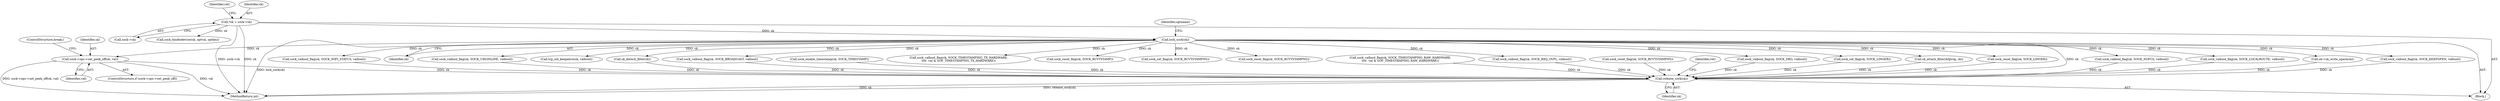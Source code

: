 digraph "0_linux_82981930125abfd39d7c8378a9cfdf5e1be2002b_0@pointer" {
"1000657" [label="(Call,sock->ops->set_peek_off(sk, val))"];
"1000159" [label="(Call,lock_sock(sk))"];
"1000115" [label="(Call,*sk = sock->sk)"];
"1000678" [label="(Call,release_sock(sk))"];
"1000667" [label="(Call,sock_valbool_flag(sk, SOCK_NOFCS, valbool))"];
"1000201" [label="(Call,sock_valbool_flag(sk, SOCK_LOCALROUTE, valbool))"];
"1000471" [label="(Call,sock_reset_flag(sk, SOCK_RCVTSTAMPNS))"];
"1000160" [label="(Identifier,sk)"];
"1000665" [label="(ControlStructure,break;)"];
"1000681" [label="(Identifier,ret)"];
"1000682" [label="(MethodReturn,int)"];
"1000113" [label="(Block,)"];
"1000125" [label="(Identifier,ret)"];
"1000117" [label="(Call,sock->sk)"];
"1000245" [label="(Call,sk->sk_write_space(sk))"];
"1000657" [label="(Call,sock->ops->set_peek_off(sk, val))"];
"1000316" [label="(Call,sock_valbool_flag(sk, SOCK_KEEPOPEN, valbool))"];
"1000645" [label="(Call,sock_valbool_flag(sk, SOCK_WIFI_STATUS, valbool))"];
"1000116" [label="(Identifier,sk)"];
"1000659" [label="(Identifier,val)"];
"1000322" [label="(Call,sock_valbool_flag(sk, SOCK_URGINLINE, valbool))"];
"1000132" [label="(Call,sock_bindtodevice(sk, optval, optlen))"];
"1000115" [label="(Call,*sk = sock->sk)"];
"1000678" [label="(Call,release_sock(sk))"];
"1000313" [label="(Call,tcp_set_keepalive(sk, valbool))"];
"1000602" [label="(Call,sk_detach_filter(sk))"];
"1000159" [label="(Call,lock_sock(sk))"];
"1000207" [label="(Call,sock_valbool_flag(sk, SOCK_BROADCAST, valbool))"];
"1000486" [label="(Call,sock_valbool_flag(sk, SOCK_TIMESTAMPING_TX_HARDWARE,\n\t\t\t\t  val & SOF_TIMESTAMPING_TX_HARDWARE))"];
"1000639" [label="(Call,sock_valbool_flag(sk, SOCK_RXQ_OVFL, valbool))"];
"1000463" [label="(Call,sock_enable_timestamp(sk, SOCK_TIMESTAMP))"];
"1000176" [label="(Call,sock_valbool_flag(sk, SOCK_DBG, valbool))"];
"1000419" [label="(Call,sock_set_flag(sk, SOCK_LINGER))"];
"1000651" [label="(ControlStructure,if (sock->ops->set_peek_off))"];
"1000468" [label="(Call,sock_reset_flag(sk, SOCK_RCVTSTAMP))"];
"1000594" [label="(Call,sk_attach_filter(&fprog, sk))"];
"1000162" [label="(Identifier,optname)"];
"1000529" [label="(Call,sock_valbool_flag(sk, SOCK_TIMESTAMPING_RAW_HARDWARE,\n\t\t\t\t  val & SOF_TIMESTAMPING_RAW_HARDWARE))"];
"1000457" [label="(Call,sock_set_flag(sk, SOCK_RCVTSTAMPNS))"];
"1000453" [label="(Call,sock_reset_flag(sk, SOCK_RCVTSTAMPNS))"];
"1000658" [label="(Identifier,sk)"];
"1000679" [label="(Identifier,sk)"];
"1000387" [label="(Call,sock_reset_flag(sk, SOCK_LINGER))"];
"1000657" -> "1000651"  [label="AST: "];
"1000657" -> "1000659"  [label="CFG: "];
"1000658" -> "1000657"  [label="AST: "];
"1000659" -> "1000657"  [label="AST: "];
"1000665" -> "1000657"  [label="CFG: "];
"1000657" -> "1000682"  [label="DDG: val"];
"1000657" -> "1000682"  [label="DDG: sock->ops->set_peek_off(sk, val)"];
"1000159" -> "1000657"  [label="DDG: sk"];
"1000657" -> "1000678"  [label="DDG: sk"];
"1000159" -> "1000113"  [label="AST: "];
"1000159" -> "1000160"  [label="CFG: "];
"1000160" -> "1000159"  [label="AST: "];
"1000162" -> "1000159"  [label="CFG: "];
"1000159" -> "1000682"  [label="DDG: lock_sock(sk)"];
"1000115" -> "1000159"  [label="DDG: sk"];
"1000159" -> "1000176"  [label="DDG: sk"];
"1000159" -> "1000201"  [label="DDG: sk"];
"1000159" -> "1000207"  [label="DDG: sk"];
"1000159" -> "1000245"  [label="DDG: sk"];
"1000159" -> "1000313"  [label="DDG: sk"];
"1000159" -> "1000316"  [label="DDG: sk"];
"1000159" -> "1000322"  [label="DDG: sk"];
"1000159" -> "1000387"  [label="DDG: sk"];
"1000159" -> "1000419"  [label="DDG: sk"];
"1000159" -> "1000453"  [label="DDG: sk"];
"1000159" -> "1000457"  [label="DDG: sk"];
"1000159" -> "1000468"  [label="DDG: sk"];
"1000159" -> "1000486"  [label="DDG: sk"];
"1000159" -> "1000594"  [label="DDG: sk"];
"1000159" -> "1000602"  [label="DDG: sk"];
"1000159" -> "1000639"  [label="DDG: sk"];
"1000159" -> "1000645"  [label="DDG: sk"];
"1000159" -> "1000667"  [label="DDG: sk"];
"1000159" -> "1000678"  [label="DDG: sk"];
"1000115" -> "1000113"  [label="AST: "];
"1000115" -> "1000117"  [label="CFG: "];
"1000116" -> "1000115"  [label="AST: "];
"1000117" -> "1000115"  [label="AST: "];
"1000125" -> "1000115"  [label="CFG: "];
"1000115" -> "1000682"  [label="DDG: sock->sk"];
"1000115" -> "1000682"  [label="DDG: sk"];
"1000115" -> "1000132"  [label="DDG: sk"];
"1000678" -> "1000113"  [label="AST: "];
"1000678" -> "1000679"  [label="CFG: "];
"1000679" -> "1000678"  [label="AST: "];
"1000681" -> "1000678"  [label="CFG: "];
"1000678" -> "1000682"  [label="DDG: release_sock(sk)"];
"1000678" -> "1000682"  [label="DDG: sk"];
"1000645" -> "1000678"  [label="DDG: sk"];
"1000639" -> "1000678"  [label="DDG: sk"];
"1000594" -> "1000678"  [label="DDG: sk"];
"1000419" -> "1000678"  [label="DDG: sk"];
"1000387" -> "1000678"  [label="DDG: sk"];
"1000207" -> "1000678"  [label="DDG: sk"];
"1000529" -> "1000678"  [label="DDG: sk"];
"1000463" -> "1000678"  [label="DDG: sk"];
"1000245" -> "1000678"  [label="DDG: sk"];
"1000471" -> "1000678"  [label="DDG: sk"];
"1000667" -> "1000678"  [label="DDG: sk"];
"1000176" -> "1000678"  [label="DDG: sk"];
"1000602" -> "1000678"  [label="DDG: sk"];
"1000322" -> "1000678"  [label="DDG: sk"];
"1000201" -> "1000678"  [label="DDG: sk"];
"1000316" -> "1000678"  [label="DDG: sk"];
}
